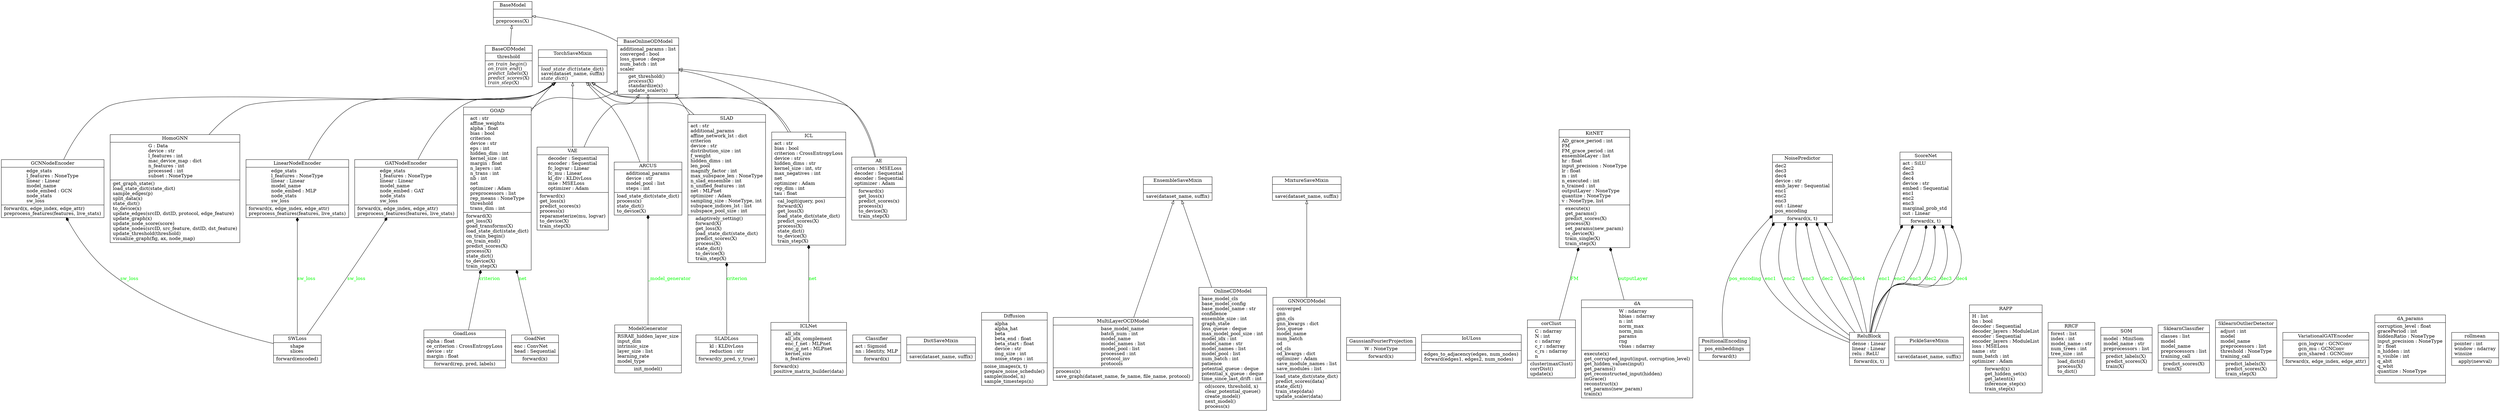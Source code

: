 digraph "classes_models" {
rankdir=BT
charset="utf-8"
"src.models.autoencoder.AE" [color="black", fontcolor="black", label=<{AE|criterion : MSELoss<br ALIGN="LEFT"/>decoder : Sequential<br ALIGN="LEFT"/>encoder : Sequential<br ALIGN="LEFT"/>optimizer : Adam<br ALIGN="LEFT"/>|forward(x)<br ALIGN="LEFT"/>get_loss(x)<br ALIGN="LEFT"/>predict_scores(x)<br ALIGN="LEFT"/>process(x)<br ALIGN="LEFT"/>to_device(X)<br ALIGN="LEFT"/>train_step(X)<br ALIGN="LEFT"/>}>, shape="record", style="solid"];
"src.models.arcus.ARCUS" [color="black", fontcolor="black", label=<{ARCUS|additional_params<br ALIGN="LEFT"/>device : str<br ALIGN="LEFT"/>model_pool : list<br ALIGN="LEFT"/>steps : int<br ALIGN="LEFT"/>|load_state_dict(state_dict)<br ALIGN="LEFT"/>process(x)<br ALIGN="LEFT"/>state_dict()<br ALIGN="LEFT"/>to_device(X)<br ALIGN="LEFT"/>}>, shape="record", style="solid"];
"src.models.base_model.BaseModel" [color="black", fontcolor="black", label=<{BaseModel|<br ALIGN="LEFT"/>|preprocess(X)<br ALIGN="LEFT"/>}>, shape="record", style="solid"];
"src.models.base_model.BaseODModel" [color="black", fontcolor="black", label=<{BaseODModel|threshold<br ALIGN="LEFT"/>|<I>on_train_begin</I>()<br ALIGN="LEFT"/><I>on_train_end</I>()<br ALIGN="LEFT"/><I>predict_labels</I>(X)<br ALIGN="LEFT"/><I>predict_scores</I>(X)<br ALIGN="LEFT"/><I>train_step</I>(X)<br ALIGN="LEFT"/>}>, shape="record", style="solid"];
"src.models.base_model.BaseOnlineODModel" [color="black", fontcolor="black", label=<{BaseOnlineODModel|additional_params : list<br ALIGN="LEFT"/>converged : bool<br ALIGN="LEFT"/>loss_queue : deque<br ALIGN="LEFT"/>num_batch : int<br ALIGN="LEFT"/>scaler<br ALIGN="LEFT"/>|get_threshold()<br ALIGN="LEFT"/><I>process</I>(X)<br ALIGN="LEFT"/>standardize(x)<br ALIGN="LEFT"/>update_scaler(x)<br ALIGN="LEFT"/>}>, shape="record", style="solid"];
"src.models.gnnids.Classifier" [color="black", fontcolor="black", label=<{Classifier|act : Sigmoid<br ALIGN="LEFT"/>nn : Identity, MLP<br ALIGN="LEFT"/>|forward(x)<br ALIGN="LEFT"/>}>, shape="record", style="solid"];
"src.models.base_model.DictSaveMixin" [color="black", fontcolor="black", label=<{DictSaveMixin|<br ALIGN="LEFT"/>|save(dataset_name, suffix)<br ALIGN="LEFT"/>}>, shape="record", style="solid"];
"src.models.gnnids.Diffusion" [color="black", fontcolor="black", label=<{Diffusion|alpha<br ALIGN="LEFT"/>alpha_hat<br ALIGN="LEFT"/>beta<br ALIGN="LEFT"/>beta_end : float<br ALIGN="LEFT"/>beta_start : float<br ALIGN="LEFT"/>device : str<br ALIGN="LEFT"/>img_size : int<br ALIGN="LEFT"/>noise_steps : int<br ALIGN="LEFT"/>|noise_images(x, t)<br ALIGN="LEFT"/>prepare_noise_schedule()<br ALIGN="LEFT"/>sample(model, n)<br ALIGN="LEFT"/>sample_timesteps(n)<br ALIGN="LEFT"/>}>, shape="record", style="solid"];
"src.models.base_model.EnsembleSaveMixin" [color="black", fontcolor="black", label=<{EnsembleSaveMixin|<br ALIGN="LEFT"/>|save(dataset_name, suffix)<br ALIGN="LEFT"/>}>, shape="record", style="solid"];
"src.models.gnnids.GATNodeEncoder" [color="black", fontcolor="black", label=<{GATNodeEncoder|edge_stats<br ALIGN="LEFT"/>l_features : NoneType<br ALIGN="LEFT"/>linear : Linear<br ALIGN="LEFT"/>model_name<br ALIGN="LEFT"/>node_embed : GAT<br ALIGN="LEFT"/>node_stats<br ALIGN="LEFT"/>sw_loss<br ALIGN="LEFT"/>|forward(x, edge_index, edge_attr)<br ALIGN="LEFT"/>preprocess_features(features, live_stats)<br ALIGN="LEFT"/>}>, shape="record", style="solid"];
"src.models.gnnids.GCNNodeEncoder" [color="black", fontcolor="black", label=<{GCNNodeEncoder|edge_stats<br ALIGN="LEFT"/>l_features : NoneType<br ALIGN="LEFT"/>linear : Linear<br ALIGN="LEFT"/>model_name<br ALIGN="LEFT"/>node_embed : GCN<br ALIGN="LEFT"/>node_stats<br ALIGN="LEFT"/>sw_loss<br ALIGN="LEFT"/>|forward(x, edge_index, edge_attr)<br ALIGN="LEFT"/>preprocess_features(features, live_stats)<br ALIGN="LEFT"/>}>, shape="record", style="solid"];
"src.models.base_model.GNNOCDModel" [color="black", fontcolor="black", label=<{GNNOCDModel|converged<br ALIGN="LEFT"/>gnn<br ALIGN="LEFT"/>gnn_cls<br ALIGN="LEFT"/>gnn_kwargs : dict<br ALIGN="LEFT"/>loss_queue<br ALIGN="LEFT"/>model_name<br ALIGN="LEFT"/>num_batch<br ALIGN="LEFT"/>od<br ALIGN="LEFT"/>od_cls<br ALIGN="LEFT"/>od_kwargs : dict<br ALIGN="LEFT"/>optimizer : Adam<br ALIGN="LEFT"/>save_module_names : list<br ALIGN="LEFT"/>save_modules : list<br ALIGN="LEFT"/>|load_state_dict(state_dict)<br ALIGN="LEFT"/>predict_scores(data)<br ALIGN="LEFT"/>state_dict()<br ALIGN="LEFT"/>train_step(data)<br ALIGN="LEFT"/>update_scaler(data)<br ALIGN="LEFT"/>}>, shape="record", style="solid"];
"src.models.goad.GOAD" [color="black", fontcolor="black", label=<{GOAD|act : str<br ALIGN="LEFT"/>affine_weights<br ALIGN="LEFT"/>alpha : float<br ALIGN="LEFT"/>bias : bool<br ALIGN="LEFT"/>criterion<br ALIGN="LEFT"/>device : str<br ALIGN="LEFT"/>eps : int<br ALIGN="LEFT"/>hidden_dim : int<br ALIGN="LEFT"/>kernel_size : int<br ALIGN="LEFT"/>margin : float<br ALIGN="LEFT"/>n_layers : int<br ALIGN="LEFT"/>n_trans : int<br ALIGN="LEFT"/>nb : int<br ALIGN="LEFT"/>net<br ALIGN="LEFT"/>optimizer : Adam<br ALIGN="LEFT"/>preprocessors : list<br ALIGN="LEFT"/>rep_means : NoneType<br ALIGN="LEFT"/>threshold<br ALIGN="LEFT"/>trans_dim : int<br ALIGN="LEFT"/>|forward(X)<br ALIGN="LEFT"/>get_loss(X)<br ALIGN="LEFT"/>goad_transforms(X)<br ALIGN="LEFT"/>load_state_dict(state_dict)<br ALIGN="LEFT"/>on_train_begin()<br ALIGN="LEFT"/>on_train_end()<br ALIGN="LEFT"/>predict_scores(X)<br ALIGN="LEFT"/>process(X)<br ALIGN="LEFT"/>state_dict()<br ALIGN="LEFT"/>to_device(X)<br ALIGN="LEFT"/>train_step(X)<br ALIGN="LEFT"/>}>, shape="record", style="solid"];
"src.models.gnnids.GaussianFourierProjection" [color="black", fontcolor="black", label=<{GaussianFourierProjection|W : NoneType<br ALIGN="LEFT"/>|forward(x)<br ALIGN="LEFT"/>}>, shape="record", style="solid"];
"src.models.goad.GoadLoss" [color="black", fontcolor="black", label=<{GoadLoss|alpha : float<br ALIGN="LEFT"/>ce_criterion : CrossEntropyLoss<br ALIGN="LEFT"/>device : str<br ALIGN="LEFT"/>margin : float<br ALIGN="LEFT"/>|forward(rep, pred, labels)<br ALIGN="LEFT"/>}>, shape="record", style="solid"];
"src.models.goad.GoadNet" [color="black", fontcolor="black", label=<{GoadNet|enc : ConvNet<br ALIGN="LEFT"/>head : Sequential<br ALIGN="LEFT"/>|forward(x)<br ALIGN="LEFT"/>}>, shape="record", style="solid"];
"src.models.gnnids.HomoGNN" [color="black", fontcolor="black", label=<{HomoGNN|G : Data<br ALIGN="LEFT"/>device : str<br ALIGN="LEFT"/>l_features : int<br ALIGN="LEFT"/>mac_device_map : dict<br ALIGN="LEFT"/>n_features : int<br ALIGN="LEFT"/>processed : int<br ALIGN="LEFT"/>subset : NoneType<br ALIGN="LEFT"/>|get_graph_state()<br ALIGN="LEFT"/>load_state_dict(state_dict)<br ALIGN="LEFT"/>sample_edges(p)<br ALIGN="LEFT"/>split_data(x)<br ALIGN="LEFT"/>state_dict()<br ALIGN="LEFT"/>to_device(x)<br ALIGN="LEFT"/>update_edges(srcID, dstID, protocol, edge_feature)<br ALIGN="LEFT"/>update_graph(x)<br ALIGN="LEFT"/>update_node_score(score)<br ALIGN="LEFT"/>update_nodes(srcID, src_feature, dstID, dst_feature)<br ALIGN="LEFT"/>update_threshold(threshold)<br ALIGN="LEFT"/>visualize_graph(fig, ax, node_map)<br ALIGN="LEFT"/>}>, shape="record", style="solid"];
"src.models.icl.ICL" [color="black", fontcolor="black", label=<{ICL|act : str<br ALIGN="LEFT"/>bias : bool<br ALIGN="LEFT"/>criterion : CrossEntropyLoss<br ALIGN="LEFT"/>device : str<br ALIGN="LEFT"/>hidden_dims : str<br ALIGN="LEFT"/>kernel_size : int, str<br ALIGN="LEFT"/>max_negatives : int<br ALIGN="LEFT"/>net<br ALIGN="LEFT"/>optimizer : Adam<br ALIGN="LEFT"/>rep_dim : int<br ALIGN="LEFT"/>tau : float<br ALIGN="LEFT"/>|cal_logit(query, pos)<br ALIGN="LEFT"/>forward(X)<br ALIGN="LEFT"/>get_loss(X)<br ALIGN="LEFT"/>load_state_dict(state_dict)<br ALIGN="LEFT"/>predict_scores(X)<br ALIGN="LEFT"/>process(X)<br ALIGN="LEFT"/>state_dict()<br ALIGN="LEFT"/>to_device(X)<br ALIGN="LEFT"/>train_step(X)<br ALIGN="LEFT"/>}>, shape="record", style="solid"];
"src.models.icl.ICLNet" [color="black", fontcolor="black", label=<{ICLNet|all_idx<br ALIGN="LEFT"/>all_idx_complement<br ALIGN="LEFT"/>enc_f_net : MLPnet<br ALIGN="LEFT"/>enc_g_net : MLPnet<br ALIGN="LEFT"/>kernel_size<br ALIGN="LEFT"/>n_features<br ALIGN="LEFT"/>|forward(x)<br ALIGN="LEFT"/>positive_matrix_builder(data)<br ALIGN="LEFT"/>}>, shape="record", style="solid"];
"src.models.gnnids.IoULoss" [color="black", fontcolor="black", label=<{IoULoss|<br ALIGN="LEFT"/>|edges_to_adjacency(edges, num_nodes)<br ALIGN="LEFT"/>forward(edges1, edges2, num_nodes)<br ALIGN="LEFT"/>}>, shape="record", style="solid"];
"src.models.kitsune.KitNET" [color="black", fontcolor="black", label=<{KitNET|AD_grace_period : int<br ALIGN="LEFT"/>FM<br ALIGN="LEFT"/>FM_grace_period : int<br ALIGN="LEFT"/>ensembleLayer : list<br ALIGN="LEFT"/>hr : float<br ALIGN="LEFT"/>input_precision : NoneType<br ALIGN="LEFT"/>lr : float<br ALIGN="LEFT"/>m : int<br ALIGN="LEFT"/>n_executed : int<br ALIGN="LEFT"/>n_trained : int<br ALIGN="LEFT"/>outputLayer : NoneType<br ALIGN="LEFT"/>quantize : NoneType<br ALIGN="LEFT"/>v : NoneType, list<br ALIGN="LEFT"/>|execute(x)<br ALIGN="LEFT"/>get_params()<br ALIGN="LEFT"/>predict_scores(X)<br ALIGN="LEFT"/>process(X)<br ALIGN="LEFT"/>set_params(new_param)<br ALIGN="LEFT"/>to_device(X)<br ALIGN="LEFT"/>train_single(X)<br ALIGN="LEFT"/>train_step(X)<br ALIGN="LEFT"/>}>, shape="record", style="solid"];
"src.models.gnnids.LinearNodeEncoder" [color="black", fontcolor="black", label=<{LinearNodeEncoder|edge_stats<br ALIGN="LEFT"/>l_features : NoneType<br ALIGN="LEFT"/>linear : Linear<br ALIGN="LEFT"/>model_name<br ALIGN="LEFT"/>node_embed : MLP<br ALIGN="LEFT"/>node_stats<br ALIGN="LEFT"/>sw_loss<br ALIGN="LEFT"/>|forward(x, edge_index, edge_attr)<br ALIGN="LEFT"/>preprocess_features(features, live_stats)<br ALIGN="LEFT"/>}>, shape="record", style="solid"];
"src.models.base_model.MixtureSaveMixin" [color="black", fontcolor="black", label=<{MixtureSaveMixin|<br ALIGN="LEFT"/>|save(dataset_name, suffix)<br ALIGN="LEFT"/>}>, shape="record", style="solid"];
"src.models.arcus.ModelGenerator" [color="black", fontcolor="black", label=<{ModelGenerator|RSRAE_hidden_layer_size<br ALIGN="LEFT"/>input_dim<br ALIGN="LEFT"/>intrinsic_size<br ALIGN="LEFT"/>layer_size : list<br ALIGN="LEFT"/>learning_rate<br ALIGN="LEFT"/>model_type<br ALIGN="LEFT"/>|init_model()<br ALIGN="LEFT"/>}>, shape="record", style="solid"];
"src.models.base_model.MultiLayerOCDModel" [color="black", fontcolor="black", label=<{MultiLayerOCDModel|base_model_name<br ALIGN="LEFT"/>batch_num : int<br ALIGN="LEFT"/>model_name<br ALIGN="LEFT"/>model_names : list<br ALIGN="LEFT"/>model_pool : list<br ALIGN="LEFT"/>processed : int<br ALIGN="LEFT"/>protocol_inv<br ALIGN="LEFT"/>protocols<br ALIGN="LEFT"/>|process(x)<br ALIGN="LEFT"/>save_graph(dataset_name, fe_name, file_name, protocol)<br ALIGN="LEFT"/>}>, shape="record", style="solid"];
"src.models.gnnids.NoisePredictor" [color="black", fontcolor="black", label=<{NoisePredictor|dec2<br ALIGN="LEFT"/>dec3<br ALIGN="LEFT"/>dec4<br ALIGN="LEFT"/>device : str<br ALIGN="LEFT"/>emb_layer : Sequential<br ALIGN="LEFT"/>enc1<br ALIGN="LEFT"/>enc2<br ALIGN="LEFT"/>enc3<br ALIGN="LEFT"/>out : Linear<br ALIGN="LEFT"/>pos_encoding<br ALIGN="LEFT"/>|forward(x, t)<br ALIGN="LEFT"/>}>, shape="record", style="solid"];
"src.models.base_model.OnlineCDModel" [color="black", fontcolor="black", label=<{OnlineCDModel|base_model_cls<br ALIGN="LEFT"/>base_model_config<br ALIGN="LEFT"/>base_model_name : str<br ALIGN="LEFT"/>confidence<br ALIGN="LEFT"/>ensemble_size : int<br ALIGN="LEFT"/>graph_state<br ALIGN="LEFT"/>loss_queue : deque<br ALIGN="LEFT"/>max_model_pool_size : int<br ALIGN="LEFT"/>model_idx : int<br ALIGN="LEFT"/>model_name : str<br ALIGN="LEFT"/>model_names : list<br ALIGN="LEFT"/>model_pool : list<br ALIGN="LEFT"/>num_batch : int<br ALIGN="LEFT"/>patience<br ALIGN="LEFT"/>potential_queue : deque<br ALIGN="LEFT"/>potential_x_queue : deque<br ALIGN="LEFT"/>time_since_last_drift : int<br ALIGN="LEFT"/>|cd(score, threshold, x)<br ALIGN="LEFT"/>clear_potential_queue()<br ALIGN="LEFT"/>create_model()<br ALIGN="LEFT"/>next_model()<br ALIGN="LEFT"/>process(x)<br ALIGN="LEFT"/>}>, shape="record", style="solid"];
"src.models.base_model.PickleSaveMixin" [color="black", fontcolor="black", label=<{PickleSaveMixin|<br ALIGN="LEFT"/>|save(dataset_name, suffix)<br ALIGN="LEFT"/>}>, shape="record", style="solid"];
"src.models.gnnids.PositionalEncoding" [color="black", fontcolor="black", label=<{PositionalEncoding|pos_embeddings<br ALIGN="LEFT"/>|forward(t)<br ALIGN="LEFT"/>}>, shape="record", style="solid"];
"src.models.arcus.RAPP" [color="black", fontcolor="black", label=<{RAPP|H : list<br ALIGN="LEFT"/>bn : bool<br ALIGN="LEFT"/>decoder : Sequential<br ALIGN="LEFT"/>decoder_layers : ModuleList<br ALIGN="LEFT"/>encoder : Sequential<br ALIGN="LEFT"/>encoder_layers : ModuleList<br ALIGN="LEFT"/>loss : MSELoss<br ALIGN="LEFT"/>name : str<br ALIGN="LEFT"/>num_batch : int<br ALIGN="LEFT"/>optimizer : Adam<br ALIGN="LEFT"/>|forward(x)<br ALIGN="LEFT"/>get_hidden_set(x)<br ALIGN="LEFT"/>get_latent(x)<br ALIGN="LEFT"/>inference_step(x)<br ALIGN="LEFT"/>train_step(x)<br ALIGN="LEFT"/>}>, shape="record", style="solid"];
"src.models.rrcf.RRCF" [color="black", fontcolor="black", label=<{RRCF|forest : list<br ALIGN="LEFT"/>index : int<br ALIGN="LEFT"/>model_name : str<br ALIGN="LEFT"/>num_trees : int<br ALIGN="LEFT"/>tree_size : int<br ALIGN="LEFT"/>|load_dict(d)<br ALIGN="LEFT"/>process(X)<br ALIGN="LEFT"/>to_dict()<br ALIGN="LEFT"/>}>, shape="record", style="solid"];
"src.models.gnnids.ReluBlock" [color="black", fontcolor="black", label=<{ReluBlock|dense : Linear<br ALIGN="LEFT"/>linear : Linear<br ALIGN="LEFT"/>relu : ReLU<br ALIGN="LEFT"/>|forward(x, t)<br ALIGN="LEFT"/>}>, shape="record", style="solid"];
"src.models.slad.SLAD" [color="black", fontcolor="black", label=<{SLAD|act : str<br ALIGN="LEFT"/>additional_params<br ALIGN="LEFT"/>affine_network_lst : dict<br ALIGN="LEFT"/>criterion<br ALIGN="LEFT"/>device : str<br ALIGN="LEFT"/>distribution_size : int<br ALIGN="LEFT"/>f_weight<br ALIGN="LEFT"/>hidden_dims : int<br ALIGN="LEFT"/>len_pool<br ALIGN="LEFT"/>magnify_factor : int<br ALIGN="LEFT"/>max_subspace_len : NoneType<br ALIGN="LEFT"/>n_slad_ensemble : int<br ALIGN="LEFT"/>n_unified_features : int<br ALIGN="LEFT"/>net : MLPnet<br ALIGN="LEFT"/>optimizer : Adam<br ALIGN="LEFT"/>sampling_size : NoneType, int<br ALIGN="LEFT"/>subspace_indices_lst : list<br ALIGN="LEFT"/>subspace_pool_size : int<br ALIGN="LEFT"/>|adaptively_setting()<br ALIGN="LEFT"/>forward(X)<br ALIGN="LEFT"/>get_loss(X)<br ALIGN="LEFT"/>load_state_dict(state_dict)<br ALIGN="LEFT"/>predict_scores(X)<br ALIGN="LEFT"/>process(X)<br ALIGN="LEFT"/>state_dict()<br ALIGN="LEFT"/>to_device(X)<br ALIGN="LEFT"/>train_step(X)<br ALIGN="LEFT"/>}>, shape="record", style="solid"];
"src.models.slad.SLADLoss" [color="black", fontcolor="black", label=<{SLADLoss|kl : KLDivLoss<br ALIGN="LEFT"/>reduction : str<br ALIGN="LEFT"/>|forward(y_pred, y_true)<br ALIGN="LEFT"/>}>, shape="record", style="solid"];
"src.models.misc_models.SOM" [color="black", fontcolor="black", label=<{SOM|model : MiniSom<br ALIGN="LEFT"/>model_name : str<br ALIGN="LEFT"/>preprocessors : list<br ALIGN="LEFT"/>|predict_labels(X)<br ALIGN="LEFT"/>predict_scores(X)<br ALIGN="LEFT"/>train(X)<br ALIGN="LEFT"/>}>, shape="record", style="solid"];
"src.models.gnnids.SWLoss" [color="black", fontcolor="black", label=<{SWLoss|shape<br ALIGN="LEFT"/>slices<br ALIGN="LEFT"/>|forward(encoded)<br ALIGN="LEFT"/>}>, shape="record", style="solid"];
"src.models.gnnids.ScoreNet" [color="black", fontcolor="black", label=<{ScoreNet|act : SiLU<br ALIGN="LEFT"/>dec2<br ALIGN="LEFT"/>dec3<br ALIGN="LEFT"/>dec4<br ALIGN="LEFT"/>device : str<br ALIGN="LEFT"/>embed : Sequential<br ALIGN="LEFT"/>enc1<br ALIGN="LEFT"/>enc2<br ALIGN="LEFT"/>enc3<br ALIGN="LEFT"/>marginal_prob_std<br ALIGN="LEFT"/>out : Linear<br ALIGN="LEFT"/>|forward(x, t)<br ALIGN="LEFT"/>}>, shape="record", style="solid"];
"src.models.sklearn_models.SklearnClassifier" [color="black", fontcolor="black", label=<{SklearnClassifier|classes : list<br ALIGN="LEFT"/>model<br ALIGN="LEFT"/>model_name<br ALIGN="LEFT"/>preprocessors : list<br ALIGN="LEFT"/>training_call<br ALIGN="LEFT"/>|predict_scores(X)<br ALIGN="LEFT"/>train(X)<br ALIGN="LEFT"/>}>, shape="record", style="solid"];
"src.models.sklearn_models.SklearnOutlierDetector" [color="black", fontcolor="black", label=<{SklearnOutlierDetector|adjust : int<br ALIGN="LEFT"/>model<br ALIGN="LEFT"/>model_name<br ALIGN="LEFT"/>preprocessors : list<br ALIGN="LEFT"/>threshold : NoneType<br ALIGN="LEFT"/>training_call<br ALIGN="LEFT"/>|predict_labels(X)<br ALIGN="LEFT"/>predict_scores(X)<br ALIGN="LEFT"/>train_step(X)<br ALIGN="LEFT"/>}>, shape="record", style="solid"];
"src.models.base_model.TorchSaveMixin" [color="black", fontcolor="black", label=<{TorchSaveMixin|<br ALIGN="LEFT"/>|<I>load_state_dict</I>(state_dict)<br ALIGN="LEFT"/>save(dataset_name, suffix)<br ALIGN="LEFT"/><I>state_dict</I>()<br ALIGN="LEFT"/>}>, shape="record", style="solid"];
"src.models.autoencoder.VAE" [color="black", fontcolor="black", label=<{VAE|decoder : Sequential<br ALIGN="LEFT"/>encoder : Sequential<br ALIGN="LEFT"/>fc_logvar : Linear<br ALIGN="LEFT"/>fc_mu : Linear<br ALIGN="LEFT"/>kl_div : KLDivLoss<br ALIGN="LEFT"/>mse : MSELoss<br ALIGN="LEFT"/>optimizer : Adam<br ALIGN="LEFT"/>|forward(x)<br ALIGN="LEFT"/>get_loss(x)<br ALIGN="LEFT"/>predict_scores(x)<br ALIGN="LEFT"/>process(x)<br ALIGN="LEFT"/>reparameterize(mu, logvar)<br ALIGN="LEFT"/>to_device(X)<br ALIGN="LEFT"/>train_step(X)<br ALIGN="LEFT"/>}>, shape="record", style="solid"];
"src.models.gnnids.VariationalGATEncoder" [color="black", fontcolor="black", label=<{VariationalGATEncoder|gcn_logvar : GCNConv<br ALIGN="LEFT"/>gcn_mu : GCNConv<br ALIGN="LEFT"/>gcn_shared : GCNConv<br ALIGN="LEFT"/>|forward(x, edge_index, edge_attr)<br ALIGN="LEFT"/>}>, shape="record", style="solid"];
"src.models.kitsune.corClust" [color="black", fontcolor="black", label=<{corClust|C : ndarray<br ALIGN="LEFT"/>N : int<br ALIGN="LEFT"/>c : ndarray<br ALIGN="LEFT"/>c_r : ndarray<br ALIGN="LEFT"/>c_rs : ndarray<br ALIGN="LEFT"/>n<br ALIGN="LEFT"/>|cluster(maxClust)<br ALIGN="LEFT"/>corrDist()<br ALIGN="LEFT"/>update(x)<br ALIGN="LEFT"/>}>, shape="record", style="solid"];
"src.models.kitsune.dA" [color="black", fontcolor="black", label=<{dA|W : ndarray<br ALIGN="LEFT"/>hbias : ndarray<br ALIGN="LEFT"/>n : int<br ALIGN="LEFT"/>norm_max<br ALIGN="LEFT"/>norm_min<br ALIGN="LEFT"/>params<br ALIGN="LEFT"/>rng<br ALIGN="LEFT"/>vbias : ndarray<br ALIGN="LEFT"/>|execute(x)<br ALIGN="LEFT"/>get_corrupted_input(input, corruption_level)<br ALIGN="LEFT"/>get_hidden_values(input)<br ALIGN="LEFT"/>get_params()<br ALIGN="LEFT"/>get_reconstructed_input(hidden)<br ALIGN="LEFT"/>inGrace()<br ALIGN="LEFT"/>reconstruct(x)<br ALIGN="LEFT"/>set_params(new_param)<br ALIGN="LEFT"/>train(x)<br ALIGN="LEFT"/>}>, shape="record", style="solid"];
"src.models.kitsune.dA_params" [color="black", fontcolor="black", label=<{dA_params|corruption_level : float<br ALIGN="LEFT"/>gracePeriod : int<br ALIGN="LEFT"/>hiddenRatio : NoneType<br ALIGN="LEFT"/>input_precision : NoneType<br ALIGN="LEFT"/>lr : float<br ALIGN="LEFT"/>n_hidden : int<br ALIGN="LEFT"/>n_visible : int<br ALIGN="LEFT"/>q_abit<br ALIGN="LEFT"/>q_wbit<br ALIGN="LEFT"/>quantize : NoneType<br ALIGN="LEFT"/>|}>, shape="record", style="solid"];
"src.models.kitsune.rollmean" [color="black", fontcolor="black", label=<{rollmean|pointer : int<br ALIGN="LEFT"/>window : ndarray<br ALIGN="LEFT"/>winsize<br ALIGN="LEFT"/>|apply(newval)<br ALIGN="LEFT"/>}>, shape="record", style="solid"];
"src.models.arcus.ARCUS" -> "src.models.base_model.BaseOnlineODModel" [arrowhead="empty", arrowtail="none"];
"src.models.arcus.ARCUS" -> "src.models.base_model.TorchSaveMixin" [arrowhead="empty", arrowtail="none"];
"src.models.autoencoder.AE" -> "src.models.base_model.BaseOnlineODModel" [arrowhead="empty", arrowtail="none"];
"src.models.autoencoder.AE" -> "src.models.base_model.TorchSaveMixin" [arrowhead="empty", arrowtail="none"];
"src.models.autoencoder.VAE" -> "src.models.base_model.BaseOnlineODModel" [arrowhead="empty", arrowtail="none"];
"src.models.autoencoder.VAE" -> "src.models.base_model.TorchSaveMixin" [arrowhead="empty", arrowtail="none"];
"src.models.base_model.BaseODModel" -> "src.models.base_model.BaseModel" [arrowhead="empty", arrowtail="none"];
"src.models.base_model.BaseOnlineODModel" -> "src.models.base_model.BaseModel" [arrowhead="empty", arrowtail="none"];
"src.models.base_model.GNNOCDModel" -> "src.models.base_model.MixtureSaveMixin" [arrowhead="empty", arrowtail="none"];
"src.models.base_model.MultiLayerOCDModel" -> "src.models.base_model.EnsembleSaveMixin" [arrowhead="empty", arrowtail="none"];
"src.models.base_model.OnlineCDModel" -> "src.models.base_model.EnsembleSaveMixin" [arrowhead="empty", arrowtail="none"];
"src.models.gnnids.GATNodeEncoder" -> "src.models.base_model.TorchSaveMixin" [arrowhead="empty", arrowtail="none"];
"src.models.gnnids.GCNNodeEncoder" -> "src.models.base_model.TorchSaveMixin" [arrowhead="empty", arrowtail="none"];
"src.models.gnnids.HomoGNN" -> "src.models.base_model.TorchSaveMixin" [arrowhead="empty", arrowtail="none"];
"src.models.gnnids.LinearNodeEncoder" -> "src.models.base_model.TorchSaveMixin" [arrowhead="empty", arrowtail="none"];
"src.models.goad.GOAD" -> "src.models.base_model.BaseOnlineODModel" [arrowhead="empty", arrowtail="none"];
"src.models.goad.GOAD" -> "src.models.base_model.TorchSaveMixin" [arrowhead="empty", arrowtail="none"];
"src.models.icl.ICL" -> "src.models.base_model.BaseOnlineODModel" [arrowhead="empty", arrowtail="none"];
"src.models.icl.ICL" -> "src.models.base_model.TorchSaveMixin" [arrowhead="empty", arrowtail="none"];
"src.models.slad.SLAD" -> "src.models.base_model.BaseOnlineODModel" [arrowhead="empty", arrowtail="none"];
"src.models.slad.SLAD" -> "src.models.base_model.TorchSaveMixin" [arrowhead="empty", arrowtail="none"];
"src.models.arcus.ModelGenerator" -> "src.models.arcus.ARCUS" [arrowhead="diamond", arrowtail="none", fontcolor="green", label="_model_generator", style="solid"];
"src.models.gnnids.PositionalEncoding" -> "src.models.gnnids.NoisePredictor" [arrowhead="diamond", arrowtail="none", fontcolor="green", label="pos_encoding", style="solid"];
"src.models.gnnids.ReluBlock" -> "src.models.gnnids.NoisePredictor" [arrowhead="diamond", arrowtail="none", fontcolor="green", label="enc1", style="solid"];
"src.models.gnnids.ReluBlock" -> "src.models.gnnids.NoisePredictor" [arrowhead="diamond", arrowtail="none", fontcolor="green", label="enc2", style="solid"];
"src.models.gnnids.ReluBlock" -> "src.models.gnnids.NoisePredictor" [arrowhead="diamond", arrowtail="none", fontcolor="green", label="enc3", style="solid"];
"src.models.gnnids.ReluBlock" -> "src.models.gnnids.NoisePredictor" [arrowhead="diamond", arrowtail="none", fontcolor="green", label="dec2", style="solid"];
"src.models.gnnids.ReluBlock" -> "src.models.gnnids.NoisePredictor" [arrowhead="diamond", arrowtail="none", fontcolor="green", label="dec3", style="solid"];
"src.models.gnnids.ReluBlock" -> "src.models.gnnids.NoisePredictor" [arrowhead="diamond", arrowtail="none", fontcolor="green", label="dec4", style="solid"];
"src.models.gnnids.ReluBlock" -> "src.models.gnnids.ScoreNet" [arrowhead="diamond", arrowtail="none", fontcolor="green", label="enc1", style="solid"];
"src.models.gnnids.ReluBlock" -> "src.models.gnnids.ScoreNet" [arrowhead="diamond", arrowtail="none", fontcolor="green", label="enc2", style="solid"];
"src.models.gnnids.ReluBlock" -> "src.models.gnnids.ScoreNet" [arrowhead="diamond", arrowtail="none", fontcolor="green", label="enc3", style="solid"];
"src.models.gnnids.ReluBlock" -> "src.models.gnnids.ScoreNet" [arrowhead="diamond", arrowtail="none", fontcolor="green", label="dec2", style="solid"];
"src.models.gnnids.ReluBlock" -> "src.models.gnnids.ScoreNet" [arrowhead="diamond", arrowtail="none", fontcolor="green", label="dec3", style="solid"];
"src.models.gnnids.ReluBlock" -> "src.models.gnnids.ScoreNet" [arrowhead="diamond", arrowtail="none", fontcolor="green", label="dec4", style="solid"];
"src.models.gnnids.SWLoss" -> "src.models.gnnids.GATNodeEncoder" [arrowhead="diamond", arrowtail="none", fontcolor="green", label="sw_loss", style="solid"];
"src.models.gnnids.SWLoss" -> "src.models.gnnids.GCNNodeEncoder" [arrowhead="diamond", arrowtail="none", fontcolor="green", label="sw_loss", style="solid"];
"src.models.gnnids.SWLoss" -> "src.models.gnnids.LinearNodeEncoder" [arrowhead="diamond", arrowtail="none", fontcolor="green", label="sw_loss", style="solid"];
"src.models.goad.GoadLoss" -> "src.models.goad.GOAD" [arrowhead="diamond", arrowtail="none", fontcolor="green", label="criterion", style="solid"];
"src.models.goad.GoadNet" -> "src.models.goad.GOAD" [arrowhead="diamond", arrowtail="none", fontcolor="green", label="net", style="solid"];
"src.models.icl.ICLNet" -> "src.models.icl.ICL" [arrowhead="diamond", arrowtail="none", fontcolor="green", label="net", style="solid"];
"src.models.kitsune.corClust" -> "src.models.kitsune.KitNET" [arrowhead="diamond", arrowtail="none", fontcolor="green", label="FM", style="solid"];
"src.models.kitsune.dA" -> "src.models.kitsune.KitNET" [arrowhead="diamond", arrowtail="none", fontcolor="green", label="outputLayer", style="solid"];
"src.models.slad.SLADLoss" -> "src.models.slad.SLAD" [arrowhead="diamond", arrowtail="none", fontcolor="green", label="criterion", style="solid"];
}
